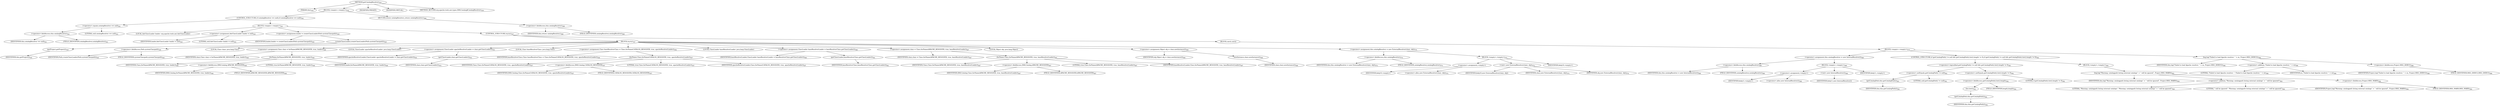 digraph "getCatalogResolver" {  
"765" [label = <(METHOD,getCatalogResolver)<SUB>539</SUB>> ]
"99" [label = <(PARAM,this)<SUB>539</SUB>> ]
"766" [label = <(BLOCK,&lt;empty&gt;,&lt;empty&gt;)<SUB>539</SUB>> ]
"767" [label = <(CONTROL_STRUCTURE,if (catalogResolver == null),if (catalogResolver == null))<SUB>541</SUB>> ]
"768" [label = <(&lt;operator&gt;.equals,catalogResolver == null)<SUB>541</SUB>> ]
"769" [label = <(&lt;operator&gt;.fieldAccess,this.catalogResolver)<SUB>541</SUB>> ]
"770" [label = <(IDENTIFIER,this,catalogResolver == null)<SUB>541</SUB>> ]
"771" [label = <(FIELD_IDENTIFIER,catalogResolver,catalogResolver)<SUB>541</SUB>> ]
"772" [label = <(LITERAL,null,catalogResolver == null)<SUB>541</SUB>> ]
"773" [label = <(BLOCK,&lt;empty&gt;,&lt;empty&gt;)<SUB>541</SUB>> ]
"774" [label = <(LOCAL,AntClassLoader loader: org.apache.tools.ant.AntClassLoader)> ]
"775" [label = <(&lt;operator&gt;.assignment,AntClassLoader loader = null)<SUB>543</SUB>> ]
"776" [label = <(IDENTIFIER,loader,AntClassLoader loader = null)<SUB>543</SUB>> ]
"777" [label = <(LITERAL,null,AntClassLoader loader = null)<SUB>543</SUB>> ]
"778" [label = <(&lt;operator&gt;.assignment,loader = createClassLoader(Path.systemClasspath))<SUB>545</SUB>> ]
"779" [label = <(IDENTIFIER,loader,loader = createClassLoader(Path.systemClasspath))<SUB>545</SUB>> ]
"780" [label = <(createClassLoader,createClassLoader(Path.systemClasspath))<SUB>545</SUB>> ]
"781" [label = <(getProject,getProject())<SUB>545</SUB>> ]
"98" [label = <(IDENTIFIER,this,getProject())<SUB>545</SUB>> ]
"782" [label = <(&lt;operator&gt;.fieldAccess,Path.systemClasspath)<SUB>545</SUB>> ]
"783" [label = <(IDENTIFIER,Path,createClassLoader(Path.systemClasspath))<SUB>545</SUB>> ]
"784" [label = <(FIELD_IDENTIFIER,systemClasspath,systemClasspath)<SUB>545</SUB>> ]
"785" [label = <(CONTROL_STRUCTURE,try,try)<SUB>547</SUB>> ]
"786" [label = <(BLOCK,try,try)<SUB>547</SUB>> ]
"787" [label = <(LOCAL,Class clazz: java.lang.Class)> ]
"788" [label = <(&lt;operator&gt;.assignment,Class clazz = forName(APACHE_RESOLVER, true, loader))<SUB>548</SUB>> ]
"789" [label = <(IDENTIFIER,clazz,Class clazz = forName(APACHE_RESOLVER, true, loader))<SUB>548</SUB>> ]
"790" [label = <(forName,forName(APACHE_RESOLVER, true, loader))<SUB>548</SUB>> ]
"791" [label = <(IDENTIFIER,Class,forName(APACHE_RESOLVER, true, loader))<SUB>548</SUB>> ]
"792" [label = <(&lt;operator&gt;.fieldAccess,XMLCatalog.APACHE_RESOLVER)<SUB>548</SUB>> ]
"793" [label = <(IDENTIFIER,XMLCatalog,forName(APACHE_RESOLVER, true, loader))<SUB>548</SUB>> ]
"794" [label = <(FIELD_IDENTIFIER,APACHE_RESOLVER,APACHE_RESOLVER)<SUB>548</SUB>> ]
"795" [label = <(LITERAL,true,forName(APACHE_RESOLVER, true, loader))<SUB>548</SUB>> ]
"796" [label = <(IDENTIFIER,loader,forName(APACHE_RESOLVER, true, loader))<SUB>548</SUB>> ]
"797" [label = <(LOCAL,ClassLoader apacheResolverLoader: java.lang.ClassLoader)> ]
"798" [label = <(&lt;operator&gt;.assignment,ClassLoader apacheResolverLoader = clazz.getClassLoader())<SUB>553</SUB>> ]
"799" [label = <(IDENTIFIER,apacheResolverLoader,ClassLoader apacheResolverLoader = clazz.getClassLoader())<SUB>553</SUB>> ]
"800" [label = <(getClassLoader,clazz.getClassLoader())<SUB>553</SUB>> ]
"801" [label = <(IDENTIFIER,clazz,clazz.getClassLoader())<SUB>553</SUB>> ]
"802" [label = <(LOCAL,Class baseResolverClass: java.lang.Class)> ]
"803" [label = <(&lt;operator&gt;.assignment,Class baseResolverClass = Class.forName(CATALOG_RESOLVER, true, apacheResolverLoader))<SUB>556</SUB>> ]
"804" [label = <(IDENTIFIER,baseResolverClass,Class baseResolverClass = Class.forName(CATALOG_RESOLVER, true, apacheResolverLoader))<SUB>556</SUB>> ]
"805" [label = <(forName,Class.forName(CATALOG_RESOLVER, true, apacheResolverLoader))<SUB>557</SUB>> ]
"806" [label = <(IDENTIFIER,Class,Class.forName(CATALOG_RESOLVER, true, apacheResolverLoader))<SUB>557</SUB>> ]
"807" [label = <(&lt;operator&gt;.fieldAccess,XMLCatalog.CATALOG_RESOLVER)<SUB>557</SUB>> ]
"808" [label = <(IDENTIFIER,XMLCatalog,Class.forName(CATALOG_RESOLVER, true, apacheResolverLoader))<SUB>557</SUB>> ]
"809" [label = <(FIELD_IDENTIFIER,CATALOG_RESOLVER,CATALOG_RESOLVER)<SUB>557</SUB>> ]
"810" [label = <(LITERAL,true,Class.forName(CATALOG_RESOLVER, true, apacheResolverLoader))<SUB>557</SUB>> ]
"811" [label = <(IDENTIFIER,apacheResolverLoader,Class.forName(CATALOG_RESOLVER, true, apacheResolverLoader))<SUB>557</SUB>> ]
"812" [label = <(LOCAL,ClassLoader baseResolverLoader: java.lang.ClassLoader)> ]
"813" [label = <(&lt;operator&gt;.assignment,ClassLoader baseResolverLoader = baseResolverClass.getClassLoader())<SUB>560</SUB>> ]
"814" [label = <(IDENTIFIER,baseResolverLoader,ClassLoader baseResolverLoader = baseResolverClass.getClassLoader())<SUB>560</SUB>> ]
"815" [label = <(getClassLoader,baseResolverClass.getClassLoader())<SUB>561</SUB>> ]
"816" [label = <(IDENTIFIER,baseResolverClass,baseResolverClass.getClassLoader())<SUB>561</SUB>> ]
"817" [label = <(&lt;operator&gt;.assignment,clazz = Class.forName(APACHE_RESOLVER, true, baseResolverLoader))<SUB>567</SUB>> ]
"818" [label = <(IDENTIFIER,clazz,clazz = Class.forName(APACHE_RESOLVER, true, baseResolverLoader))<SUB>567</SUB>> ]
"819" [label = <(forName,Class.forName(APACHE_RESOLVER, true, baseResolverLoader))<SUB>567</SUB>> ]
"820" [label = <(IDENTIFIER,Class,Class.forName(APACHE_RESOLVER, true, baseResolverLoader))<SUB>567</SUB>> ]
"821" [label = <(&lt;operator&gt;.fieldAccess,XMLCatalog.APACHE_RESOLVER)<SUB>567</SUB>> ]
"822" [label = <(IDENTIFIER,XMLCatalog,Class.forName(APACHE_RESOLVER, true, baseResolverLoader))<SUB>567</SUB>> ]
"823" [label = <(FIELD_IDENTIFIER,APACHE_RESOLVER,APACHE_RESOLVER)<SUB>567</SUB>> ]
"824" [label = <(LITERAL,true,Class.forName(APACHE_RESOLVER, true, baseResolverLoader))<SUB>567</SUB>> ]
"825" [label = <(IDENTIFIER,baseResolverLoader,Class.forName(APACHE_RESOLVER, true, baseResolverLoader))<SUB>567</SUB>> ]
"826" [label = <(LOCAL,Object obj: java.lang.Object)> ]
"827" [label = <(&lt;operator&gt;.assignment,Object obj = clazz.newInstance())<SUB>569</SUB>> ]
"828" [label = <(IDENTIFIER,obj,Object obj = clazz.newInstance())<SUB>569</SUB>> ]
"829" [label = <(newInstance,clazz.newInstance())<SUB>569</SUB>> ]
"830" [label = <(IDENTIFIER,clazz,clazz.newInstance())<SUB>569</SUB>> ]
"831" [label = <(&lt;operator&gt;.assignment,this.catalogResolver = new ExternalResolver(clazz, obj))<SUB>574</SUB>> ]
"832" [label = <(&lt;operator&gt;.fieldAccess,this.catalogResolver)<SUB>574</SUB>> ]
"833" [label = <(IDENTIFIER,this,this.catalogResolver = new ExternalResolver(clazz, obj))<SUB>574</SUB>> ]
"834" [label = <(FIELD_IDENTIFIER,catalogResolver,catalogResolver)<SUB>574</SUB>> ]
"835" [label = <(BLOCK,&lt;empty&gt;,&lt;empty&gt;)<SUB>574</SUB>> ]
"836" [label = <(&lt;operator&gt;.assignment,&lt;empty&gt;)> ]
"837" [label = <(IDENTIFIER,$obj10,&lt;empty&gt;)> ]
"838" [label = <(&lt;operator&gt;.alloc,new ExternalResolver(clazz, obj))<SUB>574</SUB>> ]
"839" [label = <(&lt;init&gt;,new ExternalResolver(clazz, obj))<SUB>574</SUB>> ]
"840" [label = <(IDENTIFIER,$obj10,new ExternalResolver(clazz, obj))> ]
"841" [label = <(IDENTIFIER,clazz,new ExternalResolver(clazz, obj))<SUB>574</SUB>> ]
"842" [label = <(IDENTIFIER,obj,new ExternalResolver(clazz, obj))<SUB>574</SUB>> ]
"843" [label = <(IDENTIFIER,$obj10,&lt;empty&gt;)> ]
"844" [label = <(BLOCK,catch,catch)> ]
"845" [label = <(BLOCK,&lt;empty&gt;,&lt;empty&gt;)<SUB>575</SUB>> ]
"846" [label = <(&lt;operator&gt;.assignment,this.catalogResolver = new InternalResolver())<SUB>580</SUB>> ]
"847" [label = <(&lt;operator&gt;.fieldAccess,this.catalogResolver)<SUB>580</SUB>> ]
"848" [label = <(IDENTIFIER,this,this.catalogResolver = new InternalResolver())<SUB>580</SUB>> ]
"849" [label = <(FIELD_IDENTIFIER,catalogResolver,catalogResolver)<SUB>580</SUB>> ]
"850" [label = <(BLOCK,&lt;empty&gt;,&lt;empty&gt;)<SUB>580</SUB>> ]
"851" [label = <(&lt;operator&gt;.assignment,&lt;empty&gt;)> ]
"852" [label = <(IDENTIFIER,$obj11,&lt;empty&gt;)> ]
"853" [label = <(&lt;operator&gt;.alloc,new InternalResolver())<SUB>580</SUB>> ]
"854" [label = <(&lt;init&gt;,new InternalResolver())<SUB>580</SUB>> ]
"855" [label = <(IDENTIFIER,$obj11,new InternalResolver())> ]
"856" [label = <(IDENTIFIER,$obj11,&lt;empty&gt;)> ]
"857" [label = <(CONTROL_STRUCTURE,if (getCatalogPath() != null &amp;&amp; getCatalogPath().list().length != 0),if (getCatalogPath() != null &amp;&amp; getCatalogPath().list().length != 0))<SUB>581</SUB>> ]
"858" [label = <(&lt;operator&gt;.logicalAnd,getCatalogPath() != null &amp;&amp; getCatalogPath().list().length != 0)<SUB>581</SUB>> ]
"859" [label = <(&lt;operator&gt;.notEquals,getCatalogPath() != null)<SUB>581</SUB>> ]
"860" [label = <(getCatalogPath,this.getCatalogPath())<SUB>581</SUB>> ]
"100" [label = <(IDENTIFIER,this,this.getCatalogPath())<SUB>581</SUB>> ]
"861" [label = <(LITERAL,null,getCatalogPath() != null)<SUB>581</SUB>> ]
"862" [label = <(&lt;operator&gt;.notEquals,getCatalogPath().list().length != 0)<SUB>582</SUB>> ]
"863" [label = <(&lt;operator&gt;.fieldAccess,getCatalogPath().list().length)<SUB>582</SUB>> ]
"864" [label = <(list,list())<SUB>582</SUB>> ]
"865" [label = <(getCatalogPath,this.getCatalogPath())<SUB>582</SUB>> ]
"101" [label = <(IDENTIFIER,this,this.getCatalogPath())<SUB>582</SUB>> ]
"866" [label = <(FIELD_IDENTIFIER,length,length)<SUB>582</SUB>> ]
"867" [label = <(LITERAL,0,getCatalogPath().list().length != 0)<SUB>582</SUB>> ]
"868" [label = <(BLOCK,&lt;empty&gt;,&lt;empty&gt;)<SUB>582</SUB>> ]
"869" [label = <(log,log(&quot;Warning: catalogpath listing external catalogs&quot; + &quot; will be ignored&quot;, Project.MSG_WARN))<SUB>583</SUB>> ]
"102" [label = <(IDENTIFIER,this,log(&quot;Warning: catalogpath listing external catalogs&quot; + &quot; will be ignored&quot;, Project.MSG_WARN))<SUB>583</SUB>> ]
"870" [label = <(&lt;operator&gt;.addition,&quot;Warning: catalogpath listing external catalogs&quot; + &quot; will be ignored&quot;)<SUB>583</SUB>> ]
"871" [label = <(LITERAL,&quot;Warning: catalogpath listing external catalogs&quot;,&quot;Warning: catalogpath listing external catalogs&quot; + &quot; will be ignored&quot;)<SUB>583</SUB>> ]
"872" [label = <(LITERAL,&quot; will be ignored&quot;,&quot;Warning: catalogpath listing external catalogs&quot; + &quot; will be ignored&quot;)<SUB>584</SUB>> ]
"873" [label = <(&lt;operator&gt;.fieldAccess,Project.MSG_WARN)<SUB>584</SUB>> ]
"874" [label = <(IDENTIFIER,Project,log(&quot;Warning: catalogpath listing external catalogs&quot; + &quot; will be ignored&quot;, Project.MSG_WARN))<SUB>584</SUB>> ]
"875" [label = <(FIELD_IDENTIFIER,MSG_WARN,MSG_WARN)<SUB>584</SUB>> ]
"876" [label = <(log,log(&quot;Failed to load Apache resolver: &quot; + ex, Project.MSG_DEBUG))<SUB>586</SUB>> ]
"103" [label = <(IDENTIFIER,this,log(&quot;Failed to load Apache resolver: &quot; + ex, Project.MSG_DEBUG))<SUB>586</SUB>> ]
"877" [label = <(&lt;operator&gt;.addition,&quot;Failed to load Apache resolver: &quot; + ex)<SUB>586</SUB>> ]
"878" [label = <(LITERAL,&quot;Failed to load Apache resolver: &quot;,&quot;Failed to load Apache resolver: &quot; + ex)<SUB>586</SUB>> ]
"879" [label = <(IDENTIFIER,ex,&quot;Failed to load Apache resolver: &quot; + ex)<SUB>586</SUB>> ]
"880" [label = <(&lt;operator&gt;.fieldAccess,Project.MSG_DEBUG)<SUB>586</SUB>> ]
"881" [label = <(IDENTIFIER,Project,log(&quot;Failed to load Apache resolver: &quot; + ex, Project.MSG_DEBUG))<SUB>586</SUB>> ]
"882" [label = <(FIELD_IDENTIFIER,MSG_DEBUG,MSG_DEBUG)<SUB>586</SUB>> ]
"883" [label = <(RETURN,return catalogResolver;,return catalogResolver;)<SUB>589</SUB>> ]
"884" [label = <(&lt;operator&gt;.fieldAccess,this.catalogResolver)<SUB>589</SUB>> ]
"885" [label = <(IDENTIFIER,this,return catalogResolver;)<SUB>589</SUB>> ]
"886" [label = <(FIELD_IDENTIFIER,catalogResolver,catalogResolver)<SUB>589</SUB>> ]
"887" [label = <(MODIFIER,PRIVATE)> ]
"888" [label = <(MODIFIER,VIRTUAL)> ]
"889" [label = <(METHOD_RETURN,org.apache.tools.ant.types.XMLCatalog$CatalogResolver)<SUB>539</SUB>> ]
  "765" -> "99" 
  "765" -> "766" 
  "765" -> "887" 
  "765" -> "888" 
  "765" -> "889" 
  "766" -> "767" 
  "766" -> "883" 
  "767" -> "768" 
  "767" -> "773" 
  "768" -> "769" 
  "768" -> "772" 
  "769" -> "770" 
  "769" -> "771" 
  "773" -> "774" 
  "773" -> "775" 
  "773" -> "778" 
  "773" -> "785" 
  "775" -> "776" 
  "775" -> "777" 
  "778" -> "779" 
  "778" -> "780" 
  "780" -> "781" 
  "780" -> "782" 
  "781" -> "98" 
  "782" -> "783" 
  "782" -> "784" 
  "785" -> "786" 
  "785" -> "844" 
  "786" -> "787" 
  "786" -> "788" 
  "786" -> "797" 
  "786" -> "798" 
  "786" -> "802" 
  "786" -> "803" 
  "786" -> "812" 
  "786" -> "813" 
  "786" -> "817" 
  "786" -> "826" 
  "786" -> "827" 
  "786" -> "831" 
  "788" -> "789" 
  "788" -> "790" 
  "790" -> "791" 
  "790" -> "792" 
  "790" -> "795" 
  "790" -> "796" 
  "792" -> "793" 
  "792" -> "794" 
  "798" -> "799" 
  "798" -> "800" 
  "800" -> "801" 
  "803" -> "804" 
  "803" -> "805" 
  "805" -> "806" 
  "805" -> "807" 
  "805" -> "810" 
  "805" -> "811" 
  "807" -> "808" 
  "807" -> "809" 
  "813" -> "814" 
  "813" -> "815" 
  "815" -> "816" 
  "817" -> "818" 
  "817" -> "819" 
  "819" -> "820" 
  "819" -> "821" 
  "819" -> "824" 
  "819" -> "825" 
  "821" -> "822" 
  "821" -> "823" 
  "827" -> "828" 
  "827" -> "829" 
  "829" -> "830" 
  "831" -> "832" 
  "831" -> "835" 
  "832" -> "833" 
  "832" -> "834" 
  "835" -> "836" 
  "835" -> "839" 
  "835" -> "843" 
  "836" -> "837" 
  "836" -> "838" 
  "839" -> "840" 
  "839" -> "841" 
  "839" -> "842" 
  "844" -> "845" 
  "845" -> "846" 
  "845" -> "857" 
  "845" -> "876" 
  "846" -> "847" 
  "846" -> "850" 
  "847" -> "848" 
  "847" -> "849" 
  "850" -> "851" 
  "850" -> "854" 
  "850" -> "856" 
  "851" -> "852" 
  "851" -> "853" 
  "854" -> "855" 
  "857" -> "858" 
  "857" -> "868" 
  "858" -> "859" 
  "858" -> "862" 
  "859" -> "860" 
  "859" -> "861" 
  "860" -> "100" 
  "862" -> "863" 
  "862" -> "867" 
  "863" -> "864" 
  "863" -> "866" 
  "864" -> "865" 
  "865" -> "101" 
  "868" -> "869" 
  "869" -> "102" 
  "869" -> "870" 
  "869" -> "873" 
  "870" -> "871" 
  "870" -> "872" 
  "873" -> "874" 
  "873" -> "875" 
  "876" -> "103" 
  "876" -> "877" 
  "876" -> "880" 
  "877" -> "878" 
  "877" -> "879" 
  "880" -> "881" 
  "880" -> "882" 
  "883" -> "884" 
  "884" -> "885" 
  "884" -> "886" 
}

